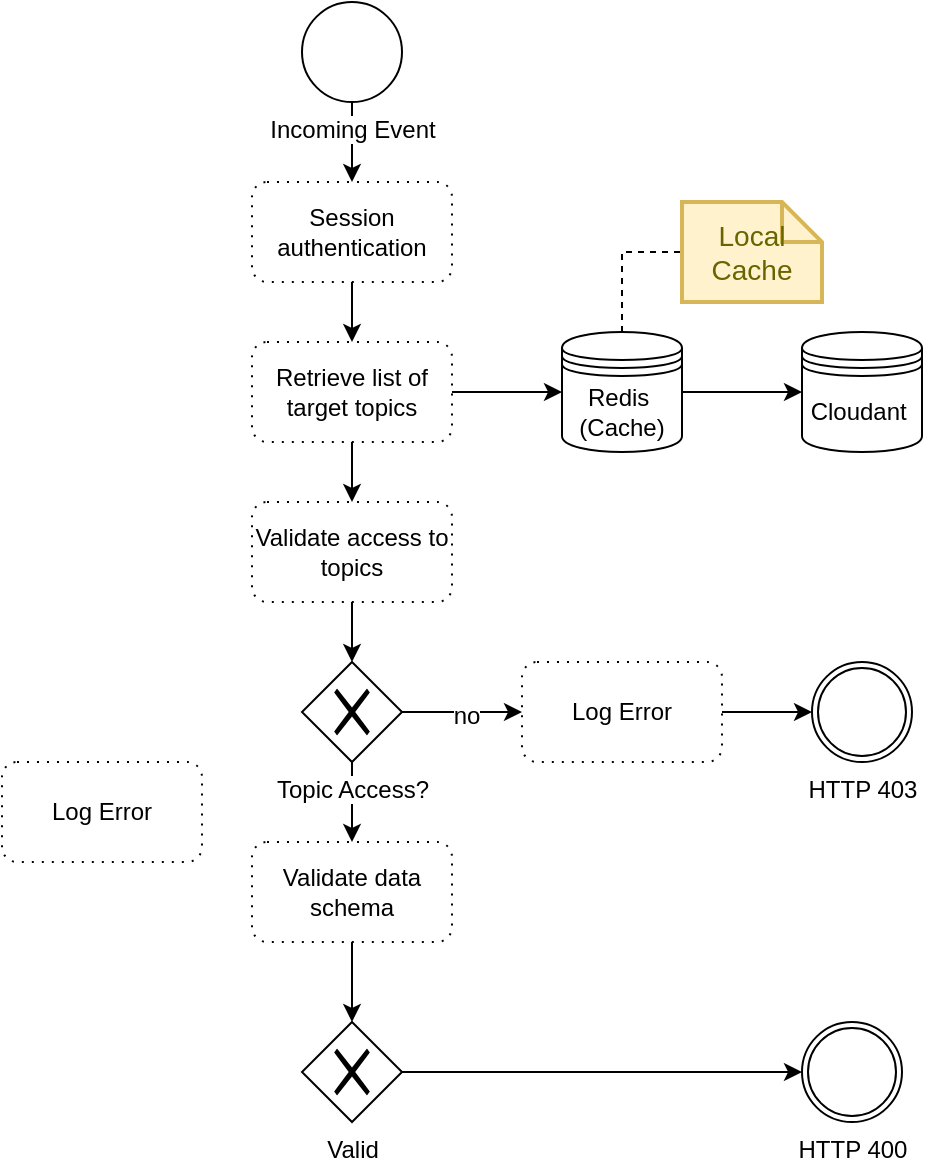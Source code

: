 <mxfile version="12.9.5" type="github">
  <diagram id="T4u0Y3bBq86gkZgJAWHJ" name="Page-1">
    <mxGraphModel dx="909" dy="487" grid="1" gridSize="10" guides="1" tooltips="1" connect="1" arrows="1" fold="1" page="1" pageScale="1" pageWidth="850" pageHeight="1100" math="0" shadow="0">
      <root>
        <mxCell id="0" />
        <mxCell id="1" parent="0" />
        <mxCell id="6usMQfMr4u8GjCrtowm1-9" style="edgeStyle=orthogonalEdgeStyle;rounded=0;orthogonalLoop=1;jettySize=auto;html=1;entryX=0.5;entryY=0;entryDx=0;entryDy=0;" edge="1" parent="1" source="6usMQfMr4u8GjCrtowm1-1" target="6usMQfMr4u8GjCrtowm1-2">
          <mxGeometry relative="1" as="geometry" />
        </mxCell>
        <mxCell id="6usMQfMr4u8GjCrtowm1-1" value="Incoming Event" style="shape=mxgraph.bpmn.shape;html=1;verticalLabelPosition=bottom;labelBackgroundColor=#ffffff;verticalAlign=top;align=center;perimeter=ellipsePerimeter;outlineConnect=0;outline=standard;symbol=general;" vertex="1" parent="1">
          <mxGeometry x="350" y="40" width="50" height="50" as="geometry" />
        </mxCell>
        <mxCell id="6usMQfMr4u8GjCrtowm1-4" value="" style="edgeStyle=orthogonalEdgeStyle;rounded=0;orthogonalLoop=1;jettySize=auto;html=1;" edge="1" parent="1" source="6usMQfMr4u8GjCrtowm1-2" target="6usMQfMr4u8GjCrtowm1-3">
          <mxGeometry relative="1" as="geometry" />
        </mxCell>
        <mxCell id="6usMQfMr4u8GjCrtowm1-2" value="Session authentication" style="shape=ext;rounded=1;html=1;whiteSpace=wrap;dashed=1;dashPattern=1 4;" vertex="1" parent="1">
          <mxGeometry x="325" y="130" width="100" height="50" as="geometry" />
        </mxCell>
        <mxCell id="6usMQfMr4u8GjCrtowm1-6" value="" style="edgeStyle=orthogonalEdgeStyle;rounded=0;orthogonalLoop=1;jettySize=auto;html=1;" edge="1" parent="1" source="6usMQfMr4u8GjCrtowm1-3" target="6usMQfMr4u8GjCrtowm1-5">
          <mxGeometry relative="1" as="geometry" />
        </mxCell>
        <mxCell id="6usMQfMr4u8GjCrtowm1-12" style="edgeStyle=orthogonalEdgeStyle;rounded=0;orthogonalLoop=1;jettySize=auto;html=1;exitX=1;exitY=0.5;exitDx=0;exitDy=0;entryX=0;entryY=0.5;entryDx=0;entryDy=0;" edge="1" parent="1" source="6usMQfMr4u8GjCrtowm1-3" target="6usMQfMr4u8GjCrtowm1-10">
          <mxGeometry relative="1" as="geometry" />
        </mxCell>
        <mxCell id="6usMQfMr4u8GjCrtowm1-3" value="Retrieve list of target topics" style="shape=ext;rounded=1;html=1;whiteSpace=wrap;dashed=1;dashPattern=1 4;" vertex="1" parent="1">
          <mxGeometry x="325" y="210" width="100" height="50" as="geometry" />
        </mxCell>
        <mxCell id="6usMQfMr4u8GjCrtowm1-18" style="edgeStyle=orthogonalEdgeStyle;rounded=0;orthogonalLoop=1;jettySize=auto;html=1;exitX=0.5;exitY=1;exitDx=0;exitDy=0;entryX=0.5;entryY=0;entryDx=0;entryDy=0;" edge="1" parent="1" source="6usMQfMr4u8GjCrtowm1-5" target="6usMQfMr4u8GjCrtowm1-16">
          <mxGeometry relative="1" as="geometry" />
        </mxCell>
        <mxCell id="6usMQfMr4u8GjCrtowm1-5" value="Validate access to topics" style="shape=ext;rounded=1;html=1;whiteSpace=wrap;dashed=1;dashPattern=1 4;" vertex="1" parent="1">
          <mxGeometry x="325" y="290" width="100" height="50" as="geometry" />
        </mxCell>
        <mxCell id="6usMQfMr4u8GjCrtowm1-30" style="edgeStyle=orthogonalEdgeStyle;rounded=0;orthogonalLoop=1;jettySize=auto;html=1;exitX=0.5;exitY=1;exitDx=0;exitDy=0;entryX=0.5;entryY=0;entryDx=0;entryDy=0;endArrow=classic;endFill=1;strokeColor=#000000;" edge="1" parent="1" source="6usMQfMr4u8GjCrtowm1-7" target="6usMQfMr4u8GjCrtowm1-29">
          <mxGeometry relative="1" as="geometry" />
        </mxCell>
        <mxCell id="6usMQfMr4u8GjCrtowm1-7" value="Validate data schema" style="shape=ext;rounded=1;html=1;whiteSpace=wrap;dashed=1;dashPattern=1 4;" vertex="1" parent="1">
          <mxGeometry x="325" y="460" width="100" height="50" as="geometry" />
        </mxCell>
        <mxCell id="6usMQfMr4u8GjCrtowm1-13" style="edgeStyle=orthogonalEdgeStyle;rounded=0;orthogonalLoop=1;jettySize=auto;html=1;exitX=1;exitY=0.5;exitDx=0;exitDy=0;entryX=0;entryY=0.5;entryDx=0;entryDy=0;" edge="1" parent="1" source="6usMQfMr4u8GjCrtowm1-10" target="6usMQfMr4u8GjCrtowm1-11">
          <mxGeometry relative="1" as="geometry" />
        </mxCell>
        <mxCell id="6usMQfMr4u8GjCrtowm1-21" style="edgeStyle=orthogonalEdgeStyle;rounded=0;orthogonalLoop=1;jettySize=auto;html=1;entryX=0;entryY=0.5;entryDx=0;entryDy=0;entryPerimeter=0;strokeColor=#000000;endArrow=none;endFill=0;dashed=1;" edge="1" parent="1" source="6usMQfMr4u8GjCrtowm1-10" target="6usMQfMr4u8GjCrtowm1-14">
          <mxGeometry relative="1" as="geometry" />
        </mxCell>
        <mxCell id="6usMQfMr4u8GjCrtowm1-10" value="Redis&amp;nbsp;&lt;br&gt;(Cache)" style="shape=datastore;whiteSpace=wrap;html=1;" vertex="1" parent="1">
          <mxGeometry x="480" y="205" width="60" height="60" as="geometry" />
        </mxCell>
        <mxCell id="6usMQfMr4u8GjCrtowm1-11" value="Cloudant&amp;nbsp;" style="shape=datastore;whiteSpace=wrap;html=1;" vertex="1" parent="1">
          <mxGeometry x="600" y="205" width="60" height="60" as="geometry" />
        </mxCell>
        <mxCell id="6usMQfMr4u8GjCrtowm1-14" value="Local Cache" style="shape=note;strokeWidth=2;fontSize=14;size=20;whiteSpace=wrap;html=1;fillColor=#fff2cc;strokeColor=#d6b656;fontColor=#666600;" vertex="1" parent="1">
          <mxGeometry x="540" y="140" width="70" height="50" as="geometry" />
        </mxCell>
        <mxCell id="6usMQfMr4u8GjCrtowm1-20" style="edgeStyle=orthogonalEdgeStyle;rounded=0;orthogonalLoop=1;jettySize=auto;html=1;exitX=0.5;exitY=1;exitDx=0;exitDy=0;entryX=0.5;entryY=0;entryDx=0;entryDy=0;" edge="1" parent="1" source="6usMQfMr4u8GjCrtowm1-16" target="6usMQfMr4u8GjCrtowm1-7">
          <mxGeometry relative="1" as="geometry" />
        </mxCell>
        <mxCell id="6usMQfMr4u8GjCrtowm1-26" style="edgeStyle=orthogonalEdgeStyle;rounded=0;orthogonalLoop=1;jettySize=auto;html=1;exitX=1;exitY=0.5;exitDx=0;exitDy=0;entryX=0;entryY=0.5;entryDx=0;entryDy=0;endArrow=classic;endFill=1;strokeColor=#000000;" edge="1" parent="1" source="6usMQfMr4u8GjCrtowm1-16" target="6usMQfMr4u8GjCrtowm1-24">
          <mxGeometry relative="1" as="geometry" />
        </mxCell>
        <mxCell id="6usMQfMr4u8GjCrtowm1-28" value="no" style="text;html=1;align=center;verticalAlign=middle;resizable=0;points=[];labelBackgroundColor=#ffffff;" vertex="1" connectable="0" parent="6usMQfMr4u8GjCrtowm1-26">
          <mxGeometry x="0.067" y="-2" relative="1" as="geometry">
            <mxPoint as="offset" />
          </mxGeometry>
        </mxCell>
        <mxCell id="6usMQfMr4u8GjCrtowm1-16" value="Topic Access?" style="shape=mxgraph.bpmn.shape;html=1;verticalLabelPosition=bottom;labelBackgroundColor=#ffffff;verticalAlign=top;align=center;perimeter=rhombusPerimeter;background=gateway;outlineConnect=0;outline=none;symbol=exclusiveGw;" vertex="1" parent="1">
          <mxGeometry x="350" y="370" width="50" height="50" as="geometry" />
        </mxCell>
        <mxCell id="6usMQfMr4u8GjCrtowm1-27" style="edgeStyle=orthogonalEdgeStyle;rounded=0;orthogonalLoop=1;jettySize=auto;html=1;endArrow=classic;endFill=1;strokeColor=#000000;" edge="1" parent="1" source="6usMQfMr4u8GjCrtowm1-24" target="6usMQfMr4u8GjCrtowm1-25">
          <mxGeometry relative="1" as="geometry" />
        </mxCell>
        <mxCell id="6usMQfMr4u8GjCrtowm1-24" value="Log Error" style="shape=ext;rounded=1;html=1;whiteSpace=wrap;dashed=1;dashPattern=1 4;" vertex="1" parent="1">
          <mxGeometry x="460" y="370" width="100" height="50" as="geometry" />
        </mxCell>
        <mxCell id="6usMQfMr4u8GjCrtowm1-25" value="HTTP 403" style="shape=mxgraph.bpmn.shape;html=1;verticalLabelPosition=bottom;labelBackgroundColor=#ffffff;verticalAlign=top;align=center;perimeter=ellipsePerimeter;outlineConnect=0;outline=throwing;symbol=general;" vertex="1" parent="1">
          <mxGeometry x="605" y="370" width="50" height="50" as="geometry" />
        </mxCell>
        <mxCell id="6usMQfMr4u8GjCrtowm1-33" style="edgeStyle=orthogonalEdgeStyle;rounded=0;orthogonalLoop=1;jettySize=auto;html=1;exitX=1;exitY=0.5;exitDx=0;exitDy=0;entryX=0;entryY=0.5;entryDx=0;entryDy=0;endArrow=classic;endFill=1;strokeColor=#000000;" edge="1" parent="1" source="6usMQfMr4u8GjCrtowm1-29" target="6usMQfMr4u8GjCrtowm1-32">
          <mxGeometry relative="1" as="geometry" />
        </mxCell>
        <mxCell id="6usMQfMr4u8GjCrtowm1-29" value="Valid" style="shape=mxgraph.bpmn.shape;html=1;verticalLabelPosition=bottom;labelBackgroundColor=#ffffff;verticalAlign=top;align=center;perimeter=rhombusPerimeter;background=gateway;outlineConnect=0;outline=none;symbol=exclusiveGw;" vertex="1" parent="1">
          <mxGeometry x="350" y="550" width="50" height="50" as="geometry" />
        </mxCell>
        <mxCell id="6usMQfMr4u8GjCrtowm1-31" value="Log Error" style="shape=ext;rounded=1;html=1;whiteSpace=wrap;dashed=1;dashPattern=1 4;" vertex="1" parent="1">
          <mxGeometry x="200" y="420" width="100" height="50" as="geometry" />
        </mxCell>
        <mxCell id="6usMQfMr4u8GjCrtowm1-32" value="HTTP 400" style="shape=mxgraph.bpmn.shape;html=1;verticalLabelPosition=bottom;labelBackgroundColor=#ffffff;verticalAlign=top;align=center;perimeter=ellipsePerimeter;outlineConnect=0;outline=throwing;symbol=general;" vertex="1" parent="1">
          <mxGeometry x="600" y="550" width="50" height="50" as="geometry" />
        </mxCell>
      </root>
    </mxGraphModel>
  </diagram>
</mxfile>
